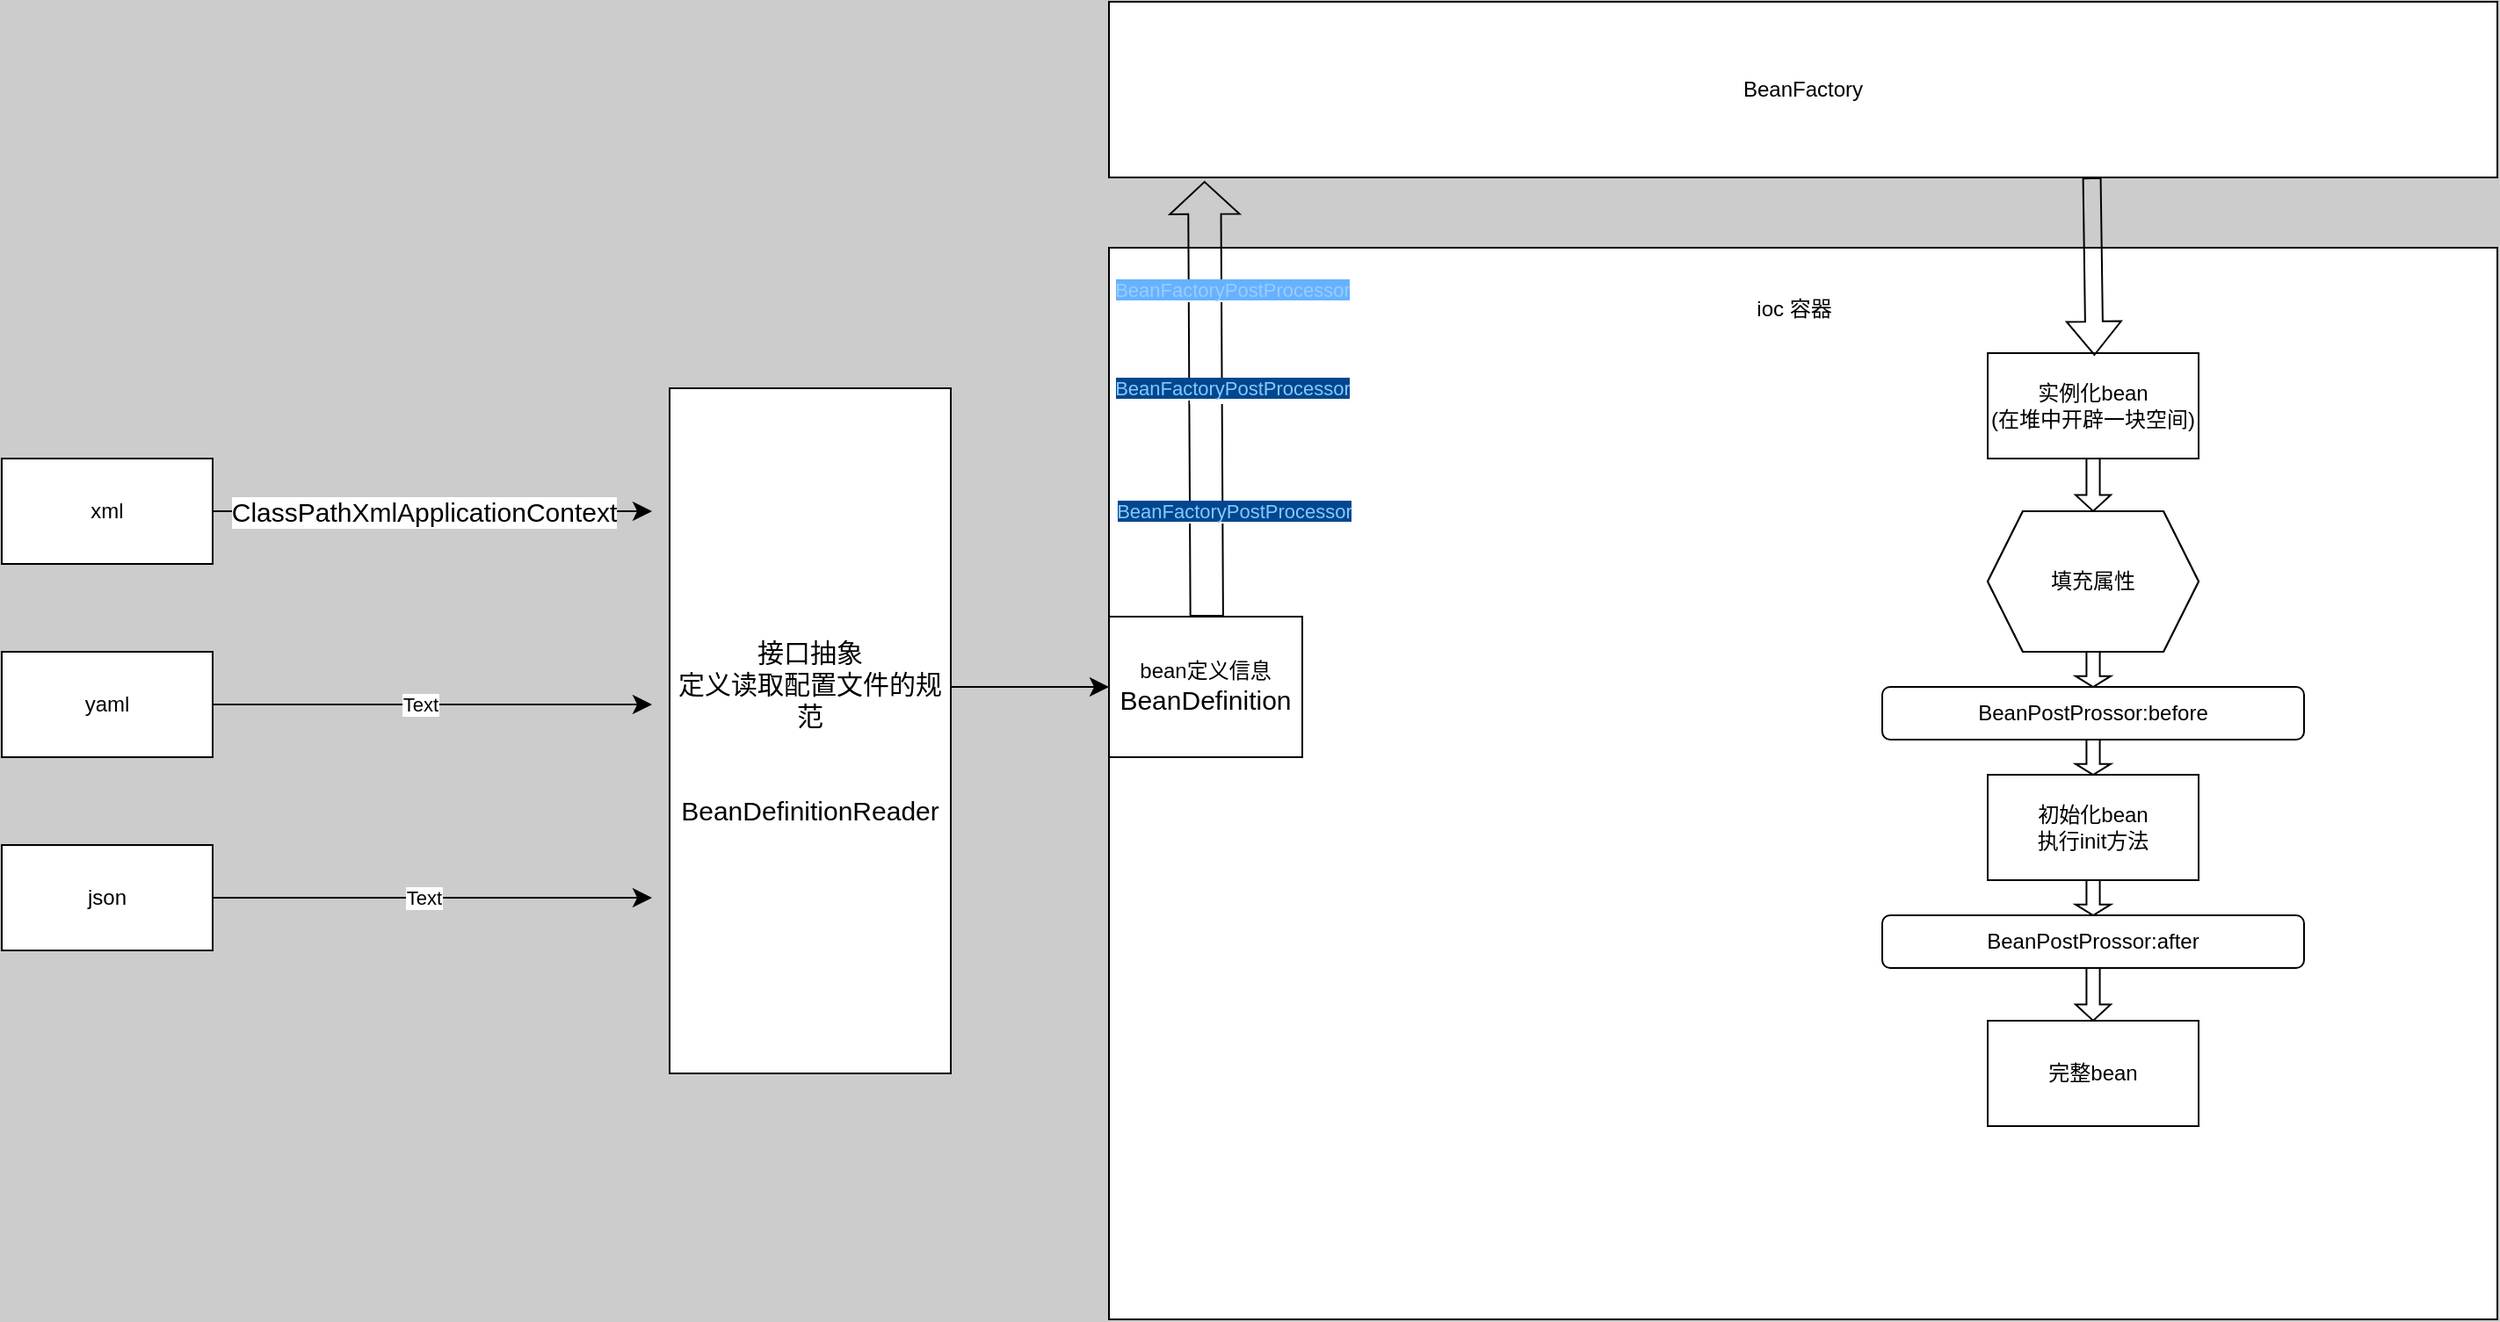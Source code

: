<mxfile version="24.7.5">
  <diagram name="第 1 页" id="_tVUhnaGNXty3jyY5I3W">
    <mxGraphModel dx="1430" dy="1723" grid="1" gridSize="10" guides="1" tooltips="1" connect="1" arrows="1" fold="1" page="1" pageScale="1" pageWidth="1600" pageHeight="900" background="#CCCCCC" math="0" shadow="0">
      <root>
        <mxCell id="0" />
        <mxCell id="1" parent="0" />
        <mxCell id="ZQNpyQsOxcMmFD1VXHvY-2" value="" style="rounded=0;whiteSpace=wrap;html=1;" parent="1" vertex="1">
          <mxGeometry x="640" y="110" width="790" height="610" as="geometry" />
        </mxCell>
        <mxCell id="ZQNpyQsOxcMmFD1VXHvY-4" value="ioc 容器" style="text;html=1;align=center;verticalAlign=middle;whiteSpace=wrap;rounded=0;" parent="1" vertex="1">
          <mxGeometry x="1000" y="130" width="60" height="30" as="geometry" />
        </mxCell>
        <mxCell id="ZQNpyQsOxcMmFD1VXHvY-39" value="bean定义信息&lt;div style=&quot;font-size: 15px;&quot;&gt;BeanDefinition&lt;/div&gt;" style="rounded=0;whiteSpace=wrap;html=1;" parent="1" vertex="1">
          <mxGeometry x="640" y="320" width="110" height="80" as="geometry" />
        </mxCell>
        <mxCell id="ZQNpyQsOxcMmFD1VXHvY-41" value="&lt;font style=&quot;font-size: 15px;&quot;&gt;接口抽象&lt;/font&gt;&lt;div style=&quot;font-size: 15px;&quot;&gt;&lt;font style=&quot;font-size: 15px;&quot;&gt;定义读取配置文件的规范&lt;/font&gt;&lt;/div&gt;&lt;div style=&quot;font-size: 15px;&quot;&gt;&lt;font style=&quot;font-size: 15px;&quot;&gt;&lt;br&gt;&lt;/font&gt;&lt;/div&gt;&lt;div style=&quot;font-size: 15px;&quot;&gt;&lt;font style=&quot;font-size: 15px;&quot;&gt;&lt;br&gt;&lt;/font&gt;&lt;/div&gt;&lt;div style=&quot;font-size: 15px;&quot;&gt;BeanDefinitionReader&lt;/div&gt;" style="rounded=0;whiteSpace=wrap;html=1;" parent="1" vertex="1">
          <mxGeometry x="390" y="190" width="160" height="390" as="geometry" />
        </mxCell>
        <mxCell id="ZQNpyQsOxcMmFD1VXHvY-44" value="xml" style="rounded=0;whiteSpace=wrap;html=1;" parent="1" vertex="1">
          <mxGeometry x="10" y="230" width="120" height="60" as="geometry" />
        </mxCell>
        <mxCell id="ZQNpyQsOxcMmFD1VXHvY-46" value="yaml" style="rounded=0;whiteSpace=wrap;html=1;" parent="1" vertex="1">
          <mxGeometry x="10" y="340" width="120" height="60" as="geometry" />
        </mxCell>
        <mxCell id="ZQNpyQsOxcMmFD1VXHvY-47" value="json" style="rounded=0;whiteSpace=wrap;html=1;" parent="1" vertex="1">
          <mxGeometry x="10" y="450" width="120" height="60" as="geometry" />
        </mxCell>
        <mxCell id="ZQNpyQsOxcMmFD1VXHvY-49" value="" style="edgeStyle=segmentEdgeStyle;endArrow=classic;html=1;curved=0;rounded=0;endSize=8;startSize=8;" parent="1" edge="1">
          <mxGeometry width="50" height="50" relative="1" as="geometry">
            <mxPoint x="550" y="360" as="sourcePoint" />
            <mxPoint x="640" y="360" as="targetPoint" />
            <Array as="points" />
          </mxGeometry>
        </mxCell>
        <mxCell id="ZQNpyQsOxcMmFD1VXHvY-50" value="" style="edgeStyle=segmentEdgeStyle;endArrow=classic;html=1;curved=0;rounded=0;endSize=8;startSize=8;exitX=1;exitY=0.5;exitDx=0;exitDy=0;" parent="1" source="ZQNpyQsOxcMmFD1VXHvY-44" edge="1">
          <mxGeometry width="50" height="50" relative="1" as="geometry">
            <mxPoint x="310" y="259.5" as="sourcePoint" />
            <mxPoint x="380" y="260" as="targetPoint" />
            <Array as="points" />
          </mxGeometry>
        </mxCell>
        <mxCell id="ZQNpyQsOxcMmFD1VXHvY-72" value="&lt;font style=&quot;font-size: 15px;&quot;&gt;ClassPathXmlApplicationContext&lt;/font&gt;" style="edgeLabel;html=1;align=center;verticalAlign=middle;resizable=0;points=[];" parent="ZQNpyQsOxcMmFD1VXHvY-50" vertex="1" connectable="0">
          <mxGeometry x="-0.16" y="-2" relative="1" as="geometry">
            <mxPoint x="15" y="-2" as="offset" />
          </mxGeometry>
        </mxCell>
        <mxCell id="ZQNpyQsOxcMmFD1VXHvY-53" value="" style="edgeStyle=segmentEdgeStyle;endArrow=classic;html=1;curved=0;rounded=0;endSize=8;startSize=8;exitX=1;exitY=0.5;exitDx=0;exitDy=0;" parent="1" source="ZQNpyQsOxcMmFD1VXHvY-47" edge="1">
          <mxGeometry width="50" height="50" relative="1" as="geometry">
            <mxPoint x="310" y="479.5" as="sourcePoint" />
            <mxPoint x="380" y="480" as="targetPoint" />
            <Array as="points" />
          </mxGeometry>
        </mxCell>
        <mxCell id="ZQNpyQsOxcMmFD1VXHvY-74" value="Text" style="edgeLabel;html=1;align=center;verticalAlign=middle;resizable=0;points=[];" parent="ZQNpyQsOxcMmFD1VXHvY-53" vertex="1" connectable="0">
          <mxGeometry x="-0.04" relative="1" as="geometry">
            <mxPoint as="offset" />
          </mxGeometry>
        </mxCell>
        <mxCell id="ZQNpyQsOxcMmFD1VXHvY-54" value="" style="edgeStyle=segmentEdgeStyle;endArrow=classic;html=1;curved=0;rounded=0;endSize=8;startSize=8;exitX=1;exitY=0.5;exitDx=0;exitDy=0;" parent="1" source="ZQNpyQsOxcMmFD1VXHvY-46" edge="1">
          <mxGeometry width="50" height="50" relative="1" as="geometry">
            <mxPoint x="310" y="369.5" as="sourcePoint" />
            <mxPoint x="380" y="370" as="targetPoint" />
            <Array as="points" />
          </mxGeometry>
        </mxCell>
        <mxCell id="ZQNpyQsOxcMmFD1VXHvY-73" value="Text" style="edgeLabel;html=1;align=center;verticalAlign=middle;resizable=0;points=[];" parent="ZQNpyQsOxcMmFD1VXHvY-54" vertex="1" connectable="0">
          <mxGeometry x="-0.056" relative="1" as="geometry">
            <mxPoint as="offset" />
          </mxGeometry>
        </mxCell>
        <mxCell id="ZQNpyQsOxcMmFD1VXHvY-68" value="&lt;div data-darkreader-inline-bgcolor=&quot;&quot; style=&quot;background-color: rgb(38, 50, 56); --darkreader-inline-bgcolor: #1e282d;&quot;&gt;&lt;pre style=&quot;font-family: &amp;quot;JetBrains Mono&amp;quot;, monospace;&quot;&gt;&lt;br&gt;&lt;/pre&gt;&lt;/div&gt;" style="text;html=1;align=center;verticalAlign=middle;resizable=0;points=[];autosize=1;" parent="1" vertex="1">
          <mxGeometry x="245" y="210" width="20" height="50" as="geometry" />
        </mxCell>
        <mxCell id="DskzejcnbCus-qK88DGM-1" value="BeanFactory" style="whiteSpace=wrap;html=1;" vertex="1" parent="1">
          <mxGeometry x="640" y="-30" width="790" height="100" as="geometry" />
        </mxCell>
        <mxCell id="DskzejcnbCus-qK88DGM-2" value="" style="shape=flexArrow;endArrow=classic;html=1;rounded=0;exitX=0.5;exitY=0;exitDx=0;exitDy=0;entryX=0.068;entryY=1.02;entryDx=0;entryDy=0;entryPerimeter=0;width=18.621;endSize=5.786;" edge="1" parent="1">
          <mxGeometry width="50" height="50" relative="1" as="geometry">
            <mxPoint x="695.64" y="320" as="sourcePoint" />
            <mxPoint x="694.36" y="72" as="targetPoint" />
            <Array as="points" />
          </mxGeometry>
        </mxCell>
        <mxCell id="DskzejcnbCus-qK88DGM-4" value="Text" style="edgeLabel;html=1;align=center;verticalAlign=middle;resizable=0;points=[];" vertex="1" connectable="0" parent="DskzejcnbCus-qK88DGM-2">
          <mxGeometry x="0.036" y="-1" relative="1" as="geometry">
            <mxPoint as="offset" />
          </mxGeometry>
        </mxCell>
        <mxCell id="DskzejcnbCus-qK88DGM-5" value="&lt;span data-darkreader-inline-bgcolor=&quot;&quot; style=&quot;font-family: monospace; font-size: 0px; text-align: start; background-color: rgb(26, 28, 30); --darkreader-inline-bgcolor: #151718;&quot;&gt;%3CmxGraphModel%3E%3Croot%3E%3CmxCell%20id%3D%220%22%2F%3E%3CmxCell%20id%3D%221%22%20parent%3D%220%22%2F%3E%3CmxCell%20id%3D%222%22%20value%3D%22BeanFactoryPostProcessor%22%20style%3D%22edgeLabel%3Bhtml%3D1%3Balign%3Dcenter%3BverticalAlign%3Dmiddle%3Bresizable%3D0%3Bpoints%3D%5B%5D%3B%22%20vertex%3D%221%22%20connectable%3D%220%22%20parent%3D%221%22%3E%3CmxGeometry%20x%3D%22694.06%22%20y%3D%22133.0%22%20as%3D%22geometry%22%2F%3E%3C%2FmxCell%3E%3C%2Froot%3E%3C%2FmxGraphModel%3E&lt;/span&gt;" style="edgeLabel;html=1;align=center;verticalAlign=middle;resizable=0;points=[];" vertex="1" connectable="0" parent="DskzejcnbCus-qK88DGM-2">
          <mxGeometry x="-0.518" y="1" relative="1" as="geometry">
            <mxPoint as="offset" />
          </mxGeometry>
        </mxCell>
        <mxCell id="DskzejcnbCus-qK88DGM-6" value="&lt;font data-darkreader-inline-bgcolor=&quot;&quot; style=&quot;--darkreader-inline-color: #85c8ff; background-color: rgb(102, 178, 255); --darkreader-inline-bgcolor: #00478f;&quot; data-darkreader-inline-color=&quot;&quot; color=&quot;#99ccff&quot;&gt;BeanFactoryPostProcessor&lt;/font&gt;" style="edgeLabel;html=1;align=center;verticalAlign=middle;resizable=0;points=[];fillColor=#6666FF;" vertex="1" connectable="0" parent="DskzejcnbCus-qK88DGM-2">
          <mxGeometry x="0.502" y="1" relative="1" as="geometry">
            <mxPoint x="16" as="offset" />
          </mxGeometry>
        </mxCell>
        <mxCell id="DskzejcnbCus-qK88DGM-8" value="&lt;span data-darkreader-inline-bgcolor=&quot;&quot; style=&quot;font-family: monospace; font-size: 0px; text-align: start; background-color: rgb(26, 28, 30); --darkreader-inline-bgcolor: #151718;&quot;&gt;%3CmxGraphModel%3E%3Croot%3E%3CmxCell%20id%3D%220%22%2F%3E%3CmxCell%20id%3D%221%22%20parent%3D%220%22%2F%3E%3CmxCell%20id%3D%222%22%20value%3D%22%26lt%3Bfont%20data-darkreader-inline-bgcolor%3D%26quot%3B%26quot%3B%20style%3D%26quot%3B--darkreader-inline-color%3A%20%2385c8ff%3B%20background-color%3A%20rgb(102%2C%20178%2C%20255)%3B%20--darkreader-inline-bgcolor%3A%20%2300478f%3B%26quot%3B%20data-darkreader-inline-color%3D%26quot%3B%26quot%3B%20color%3D%26quot%3B%2399ccff%26quot%3B%26gt%3BBeanFactoryPostProcessor%26lt%3B%2Ffont%26gt%3B%22%20style%3D%22edgeLabel%3Bhtml%3D1%3Balign%3Dcenter%3BverticalAlign%3Dmiddle%3Bresizable%3D0%3Bpoints%3D%5B%5D%3BfillColor%3D%236666FF%3B%22%20vertex%3D%221%22%20connectable%3D%220%22%20parent%3D%221%22%3E%3CmxGeometry%20x%3D%22694.06%22%20y%3D%22133.0%22%20as%3D%22geometry%22%2F%3E%3C%2FmxCell%3E%3C%2Froot%3E%3C%2FmxGraphModel%3E&lt;/span&gt;" style="edgeLabel;html=1;align=center;verticalAlign=middle;resizable=0;points=[];" vertex="1" connectable="0" parent="DskzejcnbCus-qK88DGM-2">
          <mxGeometry x="0.02" relative="1" as="geometry">
            <mxPoint as="offset" />
          </mxGeometry>
        </mxCell>
        <mxCell id="DskzejcnbCus-qK88DGM-9" value="&lt;span data-darkreader-inline-bgcolor=&quot;&quot; data-darkreader-inline-color=&quot;&quot; style=&quot;color: rgb(133, 200, 255); background-color: rgb(0, 71, 143); --darkreader-inline-color: #77c4ff; --darkreader-inline-bgcolor: #003972;&quot;&gt;BeanFactoryPostProcessor&lt;/span&gt;" style="edgeLabel;html=1;align=center;verticalAlign=middle;resizable=0;points=[];" vertex="1" connectable="0" parent="DskzejcnbCus-qK88DGM-2">
          <mxGeometry x="-0.518" y="2" relative="1" as="geometry">
            <mxPoint x="17" as="offset" />
          </mxGeometry>
        </mxCell>
        <mxCell id="DskzejcnbCus-qK88DGM-10" value="&lt;span data-darkreader-inline-bgcolor=&quot;&quot; style=&quot;font-family: monospace; font-size: 0px; text-align: start; background-color: rgb(26, 28, 30); --darkreader-inline-bgcolor: #151718;&quot;&gt;%3CmxGraphModel%3E%3Croot%3E%3CmxCell%20id%3D%220%22%2F%3E%3CmxCell%20id%3D%221%22%20parent%3D%220%22%2F%3E%3CmxCell%20id%3D%222%22%20value%3D%22%26lt%3Bfont%20data-darkreader-inline-bgcolor%3D%26quot%3B%26quot%3B%20style%3D%26quot%3B--darkreader-inline-color%3A%20%2385c8ff%3B%20background-color%3A%20rgb(102%2C%20178%2C%20255)%3B%20--darkreader-inline-bgcolor%3A%20%2300478f%3B%26quot%3B%20data-darkreader-inline-color%3D%26quot%3B%26quot%3B%20color%3D%26quot%3B%2399ccff%26quot%3B%26gt%3BBeanFactoryPostProcessor%26lt%3B%2Ffont%26gt%3B%22%20style%3D%22edgeLabel%3Bhtml%3D1%3Balign%3Dcenter%3BverticalAlign%3Dmiddle%3Bresizable%3D0%3Bpoints%3D%5B%5D%3BfillColor%3D%236666FF%3B%22%20vertex%3D%221%22%20connectable%3D%220%22%20parent%3D%221%22%3E%3CmxGeometry%20x%3D%22694.06%22%20y%3D%22133.0%22%20as%3D%22geometry%22%2F%3E%3C%2FmxCell%3E%3C%2Froot%3E%3C%2FmxGraphModel%3E&lt;/span&gt;" style="edgeLabel;html=1;align=center;verticalAlign=middle;resizable=0;points=[];" vertex="1" connectable="0" parent="DskzejcnbCus-qK88DGM-2">
          <mxGeometry x="0.036" y="-6" relative="1" as="geometry">
            <mxPoint as="offset" />
          </mxGeometry>
        </mxCell>
        <mxCell id="DskzejcnbCus-qK88DGM-11" value="&lt;span data-darkreader-inline-bgcolor=&quot;&quot; data-darkreader-inline-color=&quot;&quot; style=&quot;color: rgb(133, 200, 255); background-color: rgb(0, 71, 143); --darkreader-inline-color: #77c4ff; --darkreader-inline-bgcolor: #003972;&quot;&gt;BeanFactoryPostProcessor&lt;/span&gt;" style="edgeLabel;html=1;align=center;verticalAlign=middle;resizable=0;points=[];" vertex="1" connectable="0" parent="DskzejcnbCus-qK88DGM-2">
          <mxGeometry x="0.052" y="-5" relative="1" as="geometry">
            <mxPoint x="10" as="offset" />
          </mxGeometry>
        </mxCell>
        <mxCell id="DskzejcnbCus-qK88DGM-14" value="实例化bean&lt;div&gt;(在堆中开辟一块空间)&lt;/div&gt;" style="rounded=0;whiteSpace=wrap;html=1;" vertex="1" parent="1">
          <mxGeometry x="1140" y="170" width="120" height="60" as="geometry" />
        </mxCell>
        <mxCell id="DskzejcnbCus-qK88DGM-15" value="初始化bean&lt;div&gt;执行init方法&lt;/div&gt;" style="rounded=0;whiteSpace=wrap;html=1;" vertex="1" parent="1">
          <mxGeometry x="1140" y="410" width="120" height="60" as="geometry" />
        </mxCell>
        <mxCell id="DskzejcnbCus-qK88DGM-16" value="完整bean" style="rounded=0;whiteSpace=wrap;html=1;" vertex="1" parent="1">
          <mxGeometry x="1140" y="550" width="120" height="60" as="geometry" />
        </mxCell>
        <mxCell id="DskzejcnbCus-qK88DGM-19" value="填充属性" style="shape=hexagon;perimeter=hexagonPerimeter2;whiteSpace=wrap;html=1;fixedSize=1;" vertex="1" parent="1">
          <mxGeometry x="1140" y="260" width="120" height="80" as="geometry" />
        </mxCell>
        <mxCell id="DskzejcnbCus-qK88DGM-20" value="BeanPostProssor:before" style="rounded=1;whiteSpace=wrap;html=1;" vertex="1" parent="1">
          <mxGeometry x="1080" y="360" width="240" height="30" as="geometry" />
        </mxCell>
        <mxCell id="DskzejcnbCus-qK88DGM-24" value="BeanPostProssor:after" style="rounded=1;whiteSpace=wrap;html=1;" vertex="1" parent="1">
          <mxGeometry x="1080" y="490" width="240" height="30" as="geometry" />
        </mxCell>
        <mxCell id="DskzejcnbCus-qK88DGM-33" value="" style="shape=flexArrow;endArrow=classic;html=1;rounded=0;entryX=0.687;entryY=0.025;entryDx=0;entryDy=0;entryPerimeter=0;" edge="1" parent="1">
          <mxGeometry width="50" height="50" relative="1" as="geometry">
            <mxPoint x="1199.28" y="70" as="sourcePoint" />
            <mxPoint x="1200.72" y="171.5" as="targetPoint" />
            <Array as="points" />
          </mxGeometry>
        </mxCell>
        <mxCell id="DskzejcnbCus-qK88DGM-37" value="" style="shape=singleArrow;direction=south;whiteSpace=wrap;html=1;arrowWidth=0.379;arrowSize=0.307;" vertex="1" parent="1">
          <mxGeometry x="1190" y="230" width="20" height="30" as="geometry" />
        </mxCell>
        <mxCell id="DskzejcnbCus-qK88DGM-40" value="填充属性" style="shape=hexagon;perimeter=hexagonPerimeter2;whiteSpace=wrap;html=1;fixedSize=1;" vertex="1" parent="1">
          <mxGeometry x="1140" y="260" width="120" height="80" as="geometry" />
        </mxCell>
        <mxCell id="DskzejcnbCus-qK88DGM-41" value="" style="shape=singleArrow;direction=south;whiteSpace=wrap;html=1;arrowWidth=0.379;arrowSize=0.307;" vertex="1" parent="1">
          <mxGeometry x="1190" y="340" width="20" height="20" as="geometry" />
        </mxCell>
        <mxCell id="DskzejcnbCus-qK88DGM-42" value="" style="shape=singleArrow;direction=south;whiteSpace=wrap;html=1;arrowWidth=0.379;arrowSize=0.307;" vertex="1" parent="1">
          <mxGeometry x="1190" y="390" width="20" height="20" as="geometry" />
        </mxCell>
        <mxCell id="DskzejcnbCus-qK88DGM-43" value="" style="shape=singleArrow;direction=south;whiteSpace=wrap;html=1;arrowWidth=0.379;arrowSize=0.307;" vertex="1" parent="1">
          <mxGeometry x="1190" y="470" width="20" height="20" as="geometry" />
        </mxCell>
        <mxCell id="DskzejcnbCus-qK88DGM-44" value="" style="shape=singleArrow;direction=south;whiteSpace=wrap;html=1;arrowWidth=0.379;arrowSize=0.307;" vertex="1" parent="1">
          <mxGeometry x="1190" y="520" width="20" height="30" as="geometry" />
        </mxCell>
      </root>
    </mxGraphModel>
  </diagram>
</mxfile>
